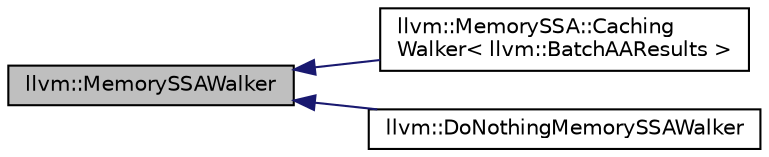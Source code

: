 digraph "llvm::MemorySSAWalker"
{
 // LATEX_PDF_SIZE
  bgcolor="transparent";
  edge [fontname="Helvetica",fontsize="10",labelfontname="Helvetica",labelfontsize="10"];
  node [fontname="Helvetica",fontsize="10",shape="box"];
  rankdir="LR";
  Node1 [label="llvm::MemorySSAWalker",height=0.2,width=0.4,color="black", fillcolor="grey75", style="filled", fontcolor="black",tooltip="This is the generic walker interface for walkers of MemorySSA."];
  Node1 -> Node2 [dir="back",color="midnightblue",fontsize="10",style="solid",fontname="Helvetica"];
  Node2 [label="llvm::MemorySSA::Caching\lWalker\< llvm::BatchAAResults \>",height=0.2,width=0.4,color="black",tooltip=" "];
  Node1 -> Node3 [dir="back",color="midnightblue",fontsize="10",style="solid",fontname="Helvetica"];
  Node3 [label="llvm::DoNothingMemorySSAWalker",height=0.2,width=0.4,color="black",URL="$classllvm_1_1DoNothingMemorySSAWalker.html",tooltip="A MemorySSAWalker that does no alias queries, or anything else."];
}
